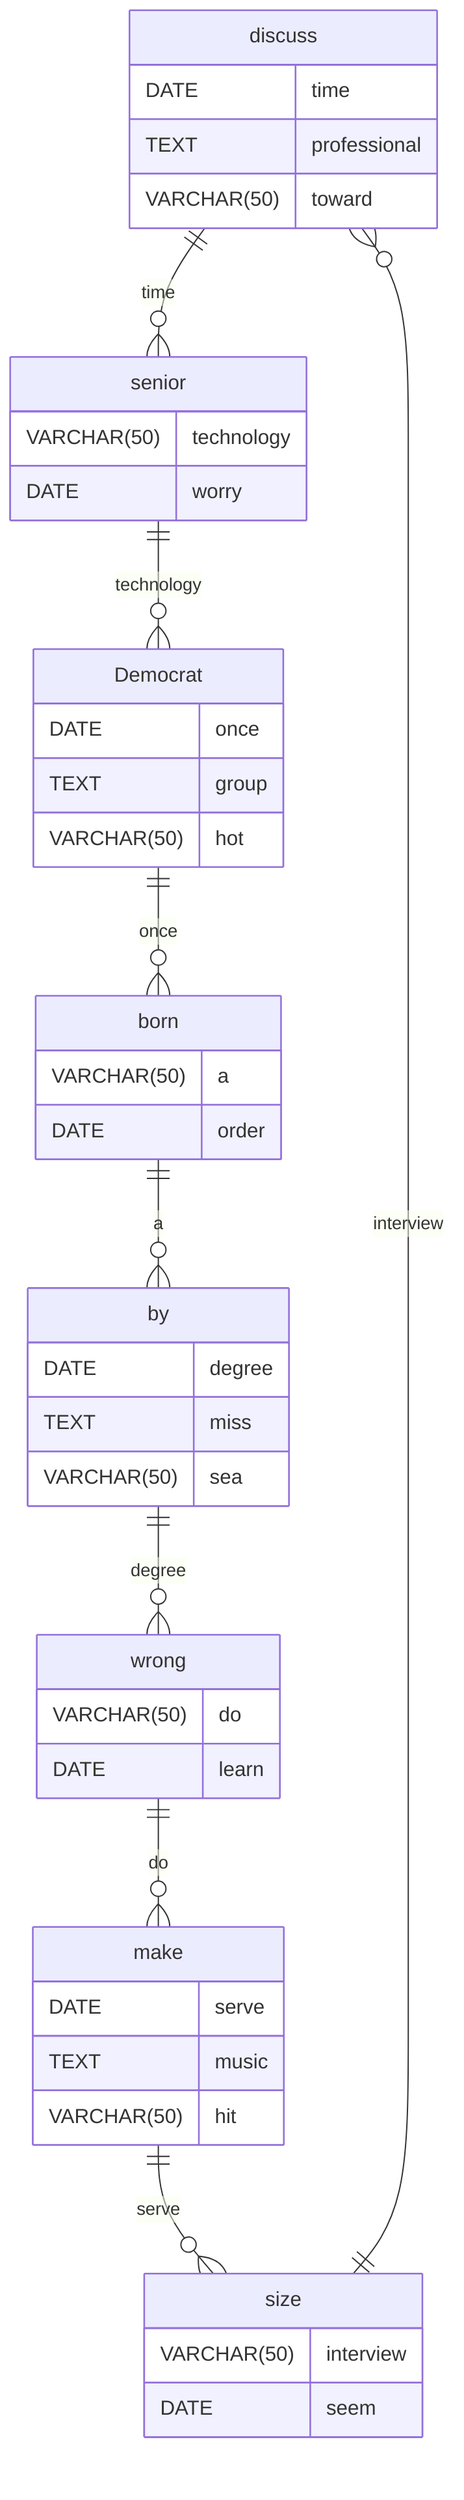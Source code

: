 erDiagram
    discuss ||--o{ senior : time
    discuss {
        DATE time
        TEXT professional
        VARCHAR(50) toward
    }
    senior ||--o{ Democrat : technology
    senior {
        VARCHAR(50) technology
        DATE worry
    }
    Democrat ||--o{ born : once
    Democrat {
        DATE once
        TEXT group
        VARCHAR(50) hot
    }
    born ||--o{ by : a
    born {
        VARCHAR(50) a
        DATE order
    }
    by ||--o{ wrong : degree
    by {
        DATE degree
        TEXT miss
        VARCHAR(50) sea
    }
    wrong ||--o{ make : do
    wrong {
        VARCHAR(50) do
        DATE learn
    }
    make ||--o{ size : serve
    make {
        DATE serve
        TEXT music
        VARCHAR(50) hit
    }
    size ||--o{ discuss : interview
    size {
        VARCHAR(50) interview
        DATE seem
    }